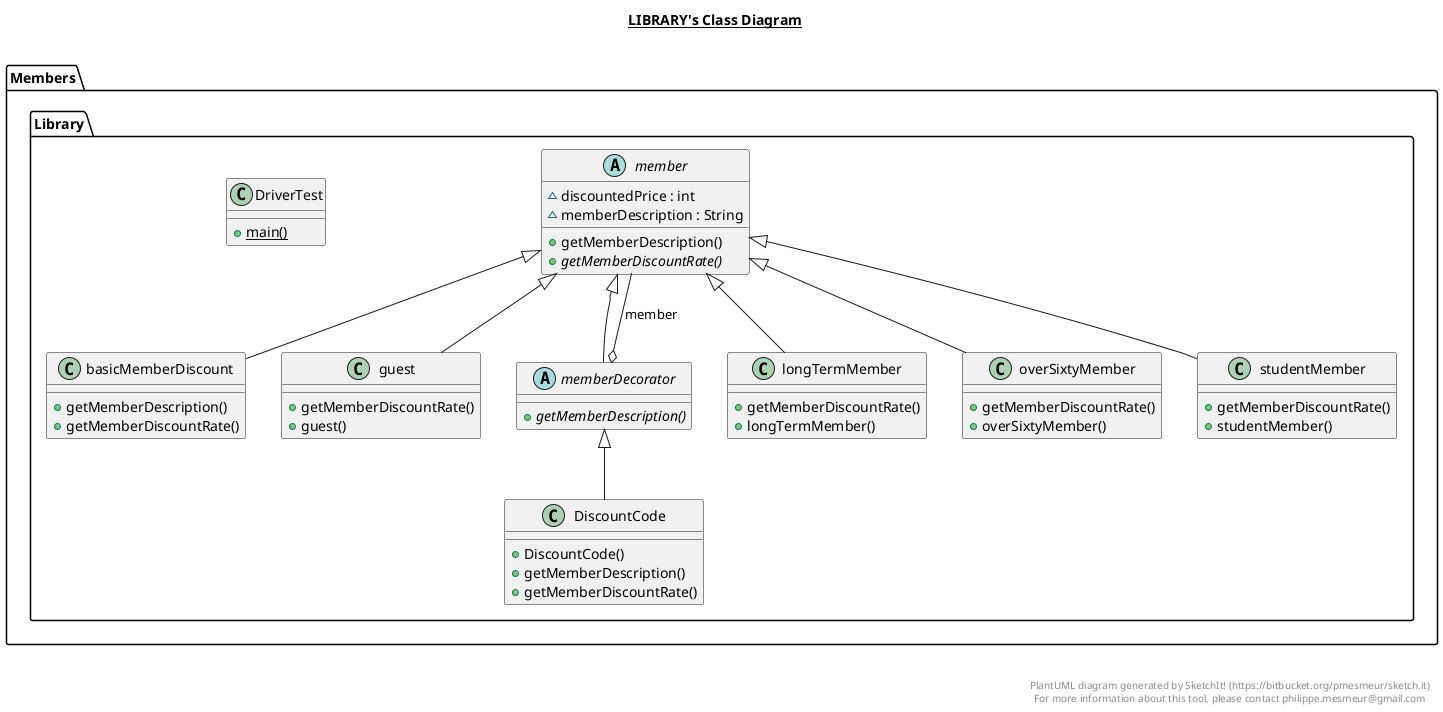 @startuml

title __LIBRARY's Class Diagram__\n

  namespace Members.Library {
    class Members.Library.DiscountCode {
        + DiscountCode()
        + getMemberDescription()
        + getMemberDiscountRate()
    }
  }
  

  namespace Members.Library {
    class Members.Library.DriverTest {
        {static} + main()
    }
  }
  

  namespace Members.Library {
    class Members.Library.basicMemberDiscount {
        + getMemberDescription()
        + getMemberDiscountRate()
    }
  }
  

  namespace Members.Library {
    class Members.Library.guest {
        + getMemberDiscountRate()
        + guest()
    }
  }
  

  namespace Members.Library {
    class Members.Library.longTermMember {
        + getMemberDiscountRate()
        + longTermMember()
    }
  }
  

  namespace Members.Library {
    abstract class Members.Library.member {
        ~ discountedPrice : int
        ~ memberDescription : String
        + getMemberDescription()
        {abstract} + getMemberDiscountRate()
    }
  }
  

  namespace Members.Library {
    abstract class Members.Library.memberDecorator {
        {abstract} + getMemberDescription()
    }
  }
  

  namespace Members.Library {
    class Members.Library.overSixtyMember {
        + getMemberDiscountRate()
        + overSixtyMember()
    }
  }
  

  namespace Members.Library {
    class Members.Library.studentMember {
        + getMemberDiscountRate()
        + studentMember()
    }
  }
  

  Members.Library.DiscountCode -up-|> Members.Library.memberDecorator
  Members.Library.basicMemberDiscount -up-|> Members.Library.member
  Members.Library.guest -up-|> Members.Library.member
  Members.Library.longTermMember -up-|> Members.Library.member
  Members.Library.memberDecorator -up-|> Members.Library.member
  Members.Library.memberDecorator o-- Members.Library.member : member
  Members.Library.overSixtyMember -up-|> Members.Library.member
  Members.Library.studentMember -up-|> Members.Library.member


right footer


PlantUML diagram generated by SketchIt! (https://bitbucket.org/pmesmeur/sketch.it)
For more information about this tool, please contact philippe.mesmeur@gmail.com
endfooter

@enduml
